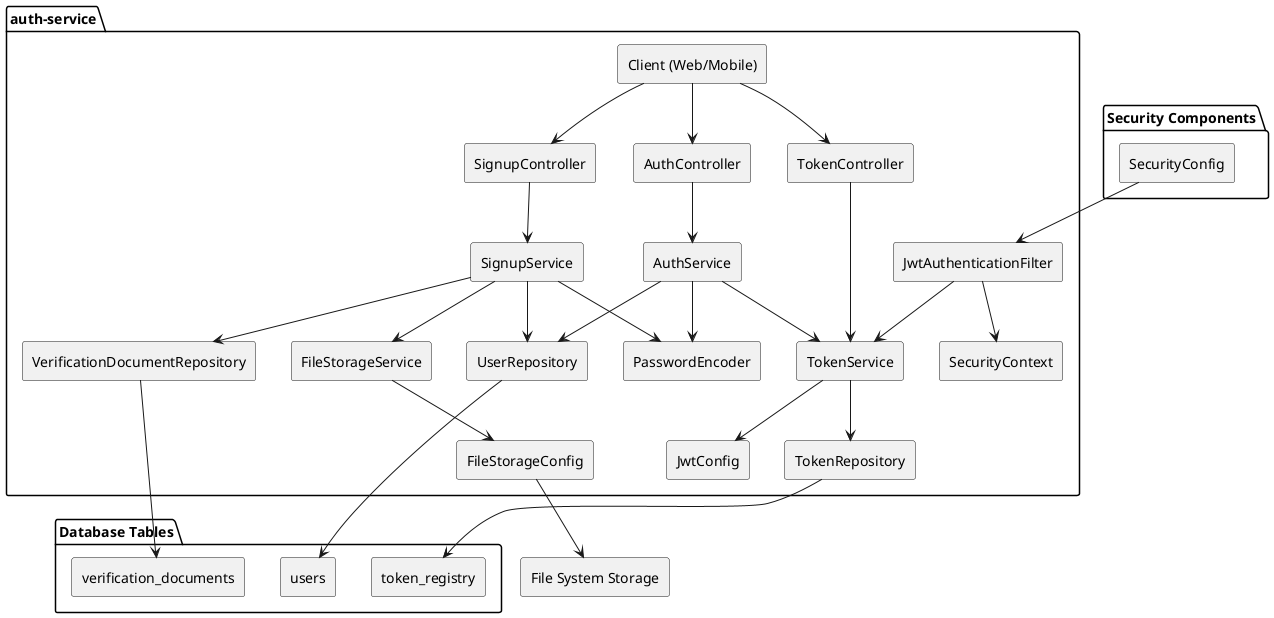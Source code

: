 @startuml
skinparam componentStyle rectangle

package "auth-service" {
    [Client (Web/Mobile)] --> [SignupController]
    [Client (Web/Mobile)] --> [AuthController]
    [Client (Web/Mobile)] --> [TokenController]

    [SignupController] --> [SignupService]
    [AuthController] --> [AuthService]
    [TokenController] --> [TokenService]

    [SignupService] --> [UserRepository]
    [SignupService] --> [VerificationDocumentRepository]
    [SignupService] --> [FileStorageService]
    [SignupService] --> [PasswordEncoder]

    [AuthService] --> [UserRepository]
    [AuthService] --> [PasswordEncoder]
    [AuthService] --> [TokenService]

    [TokenService] --> [JwtConfig]
    [TokenService] --> [TokenRepository]

    [FileStorageService] --> [FileStorageConfig]

    [JwtAuthenticationFilter] --> [TokenService]
    [JwtAuthenticationFilter] --> [SecurityContext]
}

package "Database Tables" {
    [users]
    [verification_documents]
    [token_registry]
}

[UserRepository] --> [users]
[VerificationDocumentRepository] --> [verification_documents]
[TokenRepository] --> [token_registry]

package "Security Components" {
    [SecurityConfig]
    [SecurityContext]
    [PasswordEncoder]
    [JwtConfig]
}

[SecurityConfig] --> [JwtAuthenticationFilter]
[FileStorageConfig] --> [File System Storage]

@enduml
